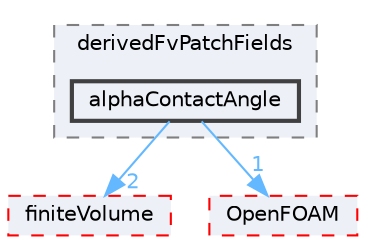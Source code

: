 digraph "src/phaseSystemModels/multiphaseEuler/multiphaseSystem/derivedFvPatchFields/alphaContactAngle"
{
 // LATEX_PDF_SIZE
  bgcolor="transparent";
  edge [fontname=Helvetica,fontsize=10,labelfontname=Helvetica,labelfontsize=10];
  node [fontname=Helvetica,fontsize=10,shape=box,height=0.2,width=0.4];
  compound=true
  subgraph clusterdir_9b45ecfa5ff89a855c27f88f0677c40c {
    graph [ bgcolor="#edf0f7", pencolor="grey50", label="derivedFvPatchFields", fontname=Helvetica,fontsize=10 style="filled,dashed", URL="dir_9b45ecfa5ff89a855c27f88f0677c40c.html",tooltip=""]
  dir_4481562ac0976124594e29c533bd1a15 [label="alphaContactAngle", fillcolor="#edf0f7", color="grey25", style="filled,bold", URL="dir_4481562ac0976124594e29c533bd1a15.html",tooltip=""];
  }
  dir_9bd15774b555cf7259a6fa18f99fe99b [label="finiteVolume", fillcolor="#edf0f7", color="red", style="filled,dashed", URL="dir_9bd15774b555cf7259a6fa18f99fe99b.html",tooltip=""];
  dir_c5473ff19b20e6ec4dfe5c310b3778a8 [label="OpenFOAM", fillcolor="#edf0f7", color="red", style="filled,dashed", URL="dir_c5473ff19b20e6ec4dfe5c310b3778a8.html",tooltip=""];
  dir_4481562ac0976124594e29c533bd1a15->dir_9bd15774b555cf7259a6fa18f99fe99b [headlabel="2", labeldistance=1.5 headhref="dir_000085_001387.html" href="dir_000085_001387.html" color="steelblue1" fontcolor="steelblue1"];
  dir_4481562ac0976124594e29c533bd1a15->dir_c5473ff19b20e6ec4dfe5c310b3778a8 [headlabel="1", labeldistance=1.5 headhref="dir_000085_002695.html" href="dir_000085_002695.html" color="steelblue1" fontcolor="steelblue1"];
}
